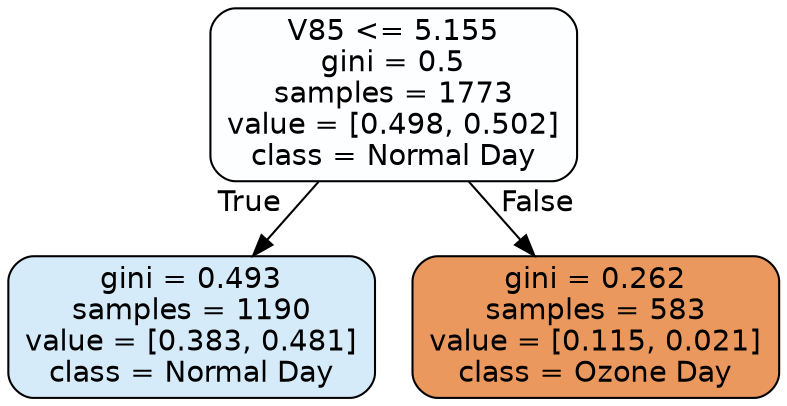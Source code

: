 digraph Tree {
node [shape=box, style="filled, rounded", color="black", fontname=helvetica] ;
edge [fontname=helvetica] ;
0 [label="V85 <= 5.155\ngini = 0.5\nsamples = 1773\nvalue = [0.498, 0.502]\nclass = Normal Day", fillcolor="#fdfeff"] ;
1 [label="gini = 0.493\nsamples = 1190\nvalue = [0.383, 0.481]\nclass = Normal Day", fillcolor="#d6ebfa"] ;
0 -> 1 [labeldistance=2.5, labelangle=45, headlabel="True"] ;
2 [label="gini = 0.262\nsamples = 583\nvalue = [0.115, 0.021]\nclass = Ozone Day", fillcolor="#ea985d"] ;
0 -> 2 [labeldistance=2.5, labelangle=-45, headlabel="False"] ;
}